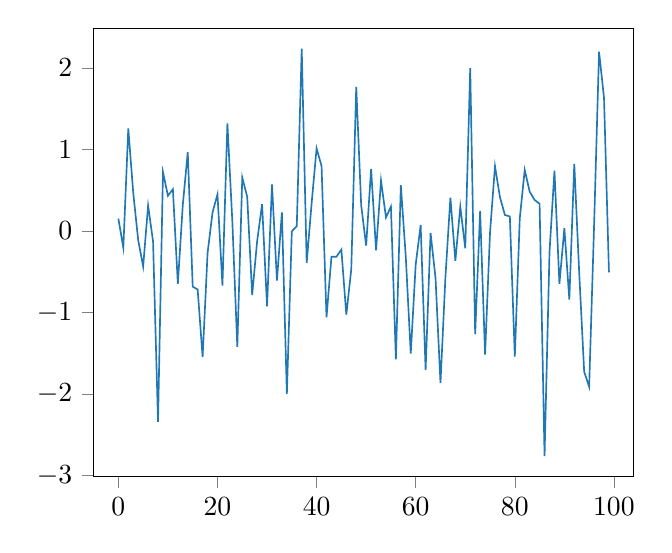 % This file was created by matplotlib2tikz v0.6.17.
\begin{tikzpicture}

\definecolor{color0}{rgb}{0.122,0.467,0.706}

\begin{axis}[
xmin=-4.95, xmax=103.95,
ymin=-3.015, ymax=2.488,
tick align=outside,
tick pos=left,
x grid style={white!69.02!black},
y grid style={white!69.02!black}
]
\addplot [semithick, color0, forget plot]
table {%
0 0.151
1 -0.206
2 1.258
3 0.467
4 -0.114
5 -0.436
6 0.311
7 -0.13
8 -2.345
9 0.721
10 0.432
11 0.512
12 -0.649
13 0.318
14 0.967
15 -0.684
16 -0.719
17 -1.547
18 -0.272
19 0.227
20 0.449
21 -0.67
22 1.319
23 0.113
24 -1.423
25 0.655
26 0.419
27 -0.786
28 -0.126
29 0.328
30 -0.926
31 0.571
32 -0.61
33 0.228
34 -2.001
35 -0.006
36 0.059
37 2.238
38 -0.392
39 0.341
40 1.013
41 0.797
42 -1.061
43 -0.316
44 -0.317
45 -0.229
46 -1.028
47 -0.469
48 1.769
49 0.313
50 -0.181
51 0.76
52 -0.237
53 0.617
54 0.166
55 0.299
56 -1.576
57 0.561
58 -0.319
59 -1.507
60 -0.412
61 0.072
62 -1.709
63 -0.024
64 -0.578
65 -1.869
66 -0.564
67 0.409
68 -0.368
69 0.297
70 -0.214
71 1.998
72 -1.268
73 0.245
74 -1.518
75 -0.017
76 0.794
77 0.414
78 0.196
79 0.177
80 -1.543
81 0.154
82 0.748
83 0.481
84 0.38
85 0.333
86 -2.765
87 -0.26
88 0.739
89 -0.649
90 0.033
91 -0.843
92 0.823
93 -0.519
94 -1.73
95 -1.912
96 0.072
97 2.199
98 1.634
99 -0.51
};
\end{axis}

\end{tikzpicture}
